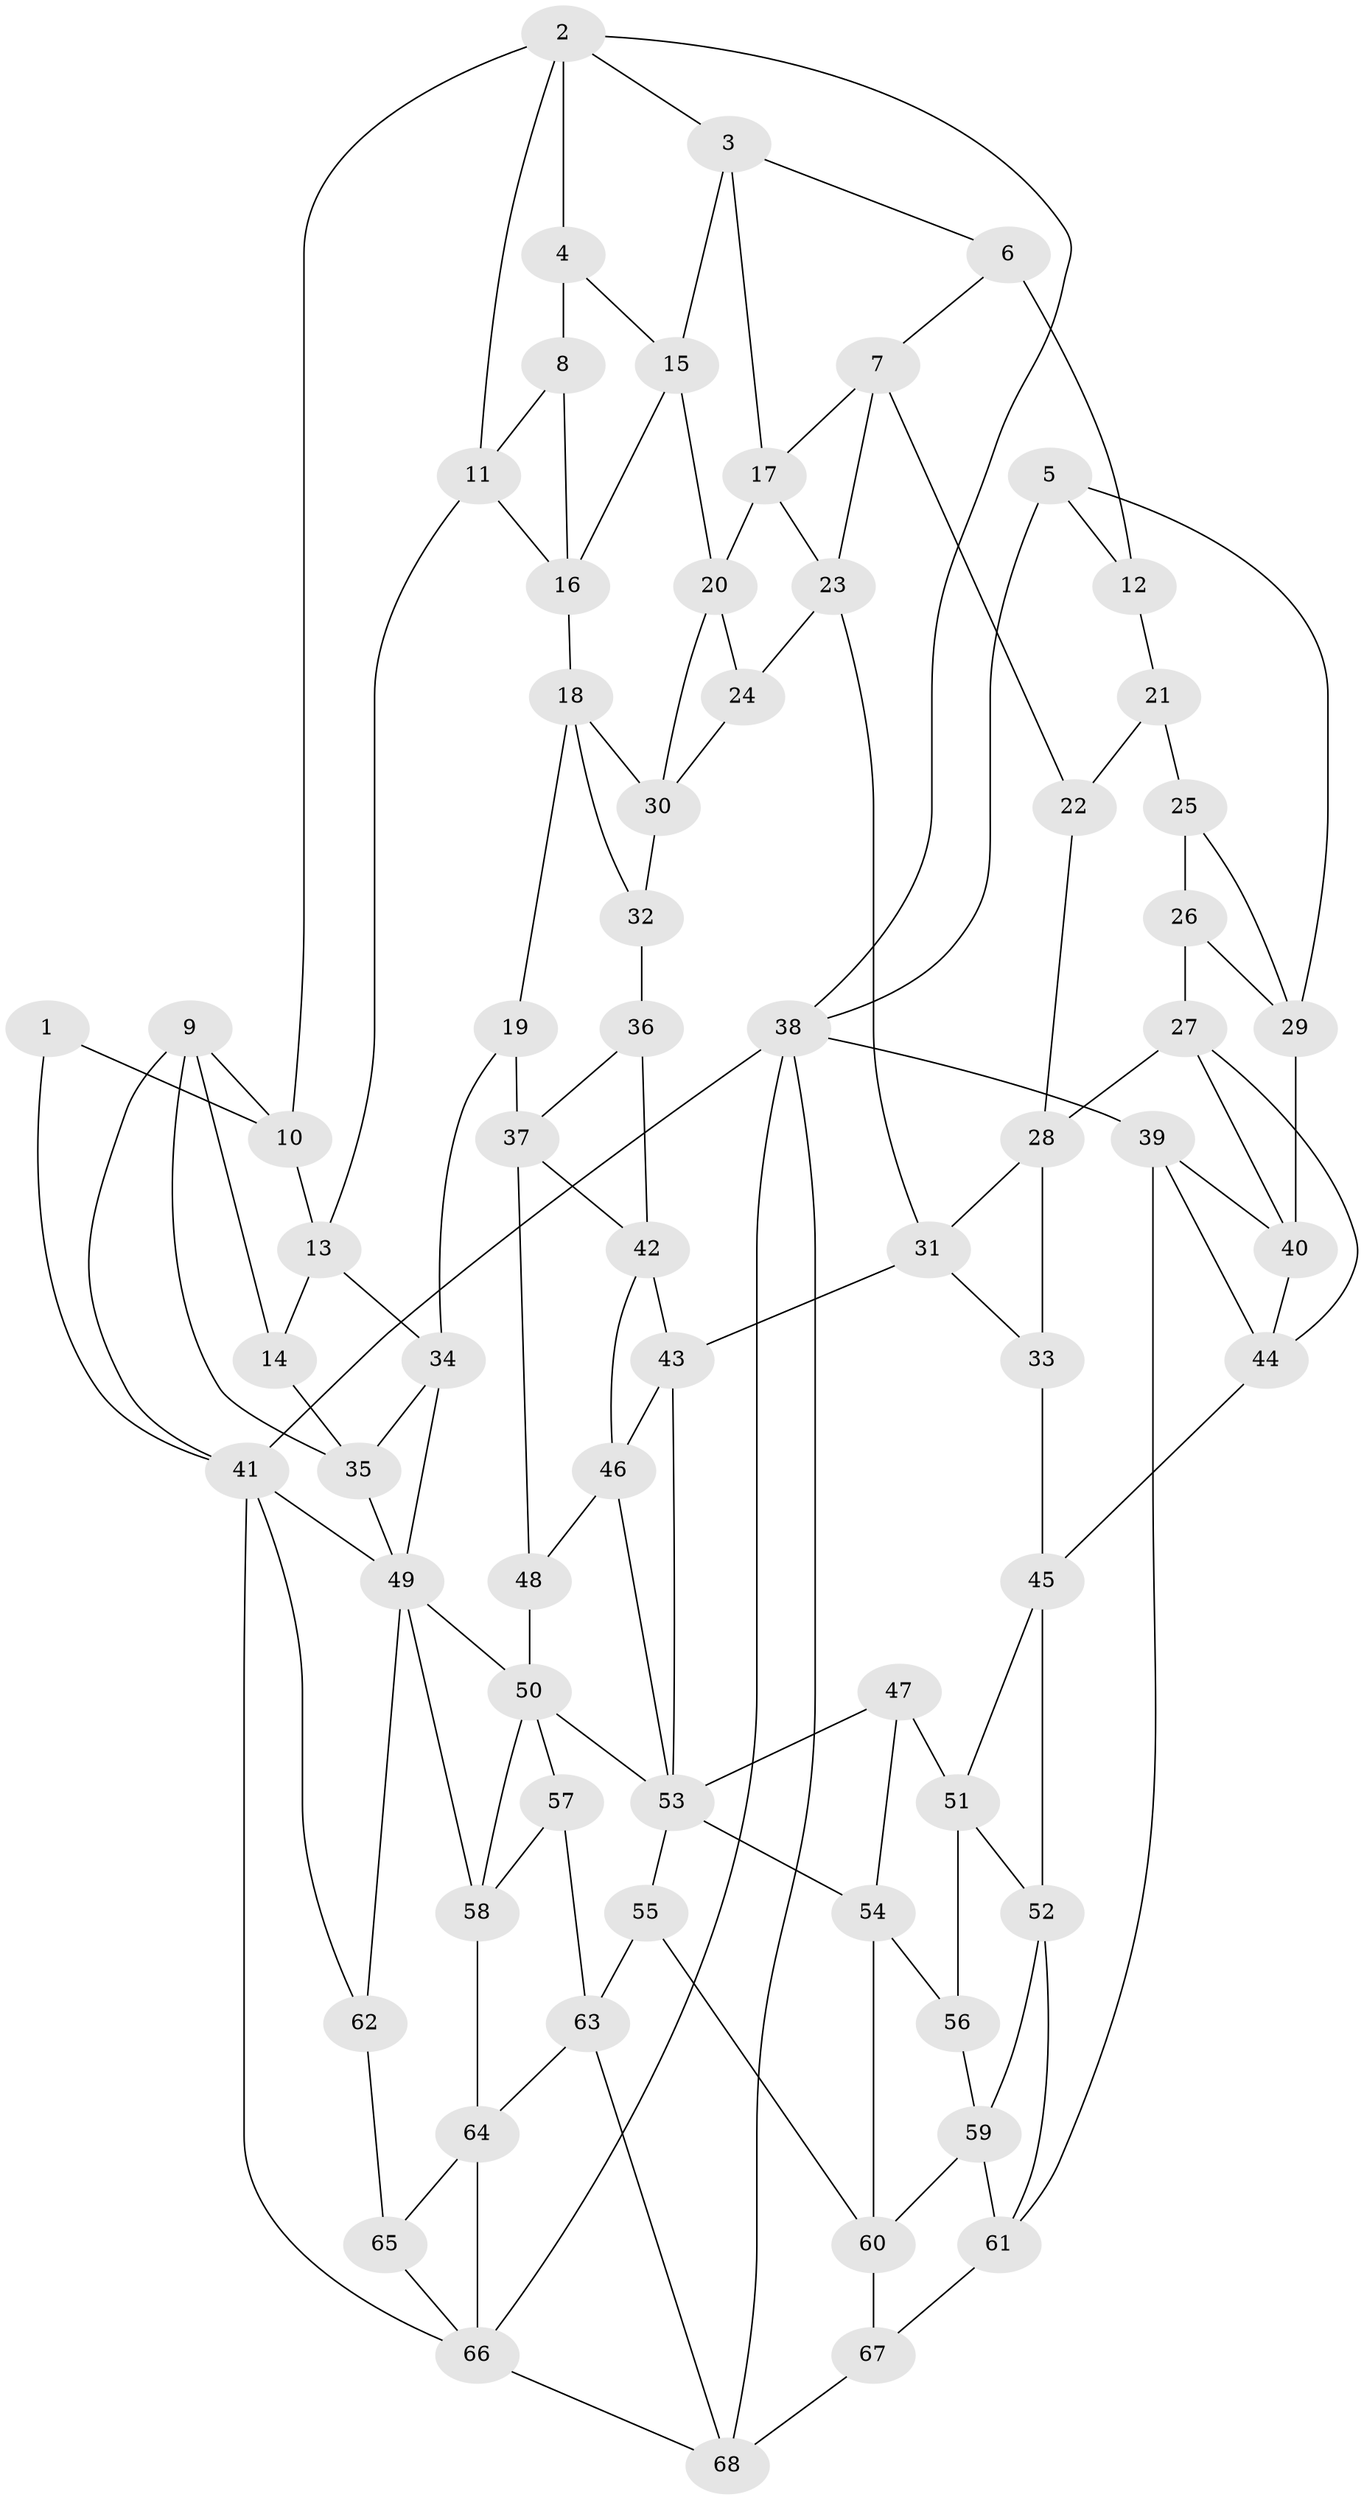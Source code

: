 // original degree distribution, {3: 0.014814814814814815, 4: 0.2518518518518518, 6: 0.22962962962962963, 5: 0.5037037037037037}
// Generated by graph-tools (version 1.1) at 2025/27/03/09/25 03:27:16]
// undirected, 68 vertices, 129 edges
graph export_dot {
graph [start="1"]
  node [color=gray90,style=filled];
  1;
  2;
  3;
  4;
  5;
  6;
  7;
  8;
  9;
  10;
  11;
  12;
  13;
  14;
  15;
  16;
  17;
  18;
  19;
  20;
  21;
  22;
  23;
  24;
  25;
  26;
  27;
  28;
  29;
  30;
  31;
  32;
  33;
  34;
  35;
  36;
  37;
  38;
  39;
  40;
  41;
  42;
  43;
  44;
  45;
  46;
  47;
  48;
  49;
  50;
  51;
  52;
  53;
  54;
  55;
  56;
  57;
  58;
  59;
  60;
  61;
  62;
  63;
  64;
  65;
  66;
  67;
  68;
  1 -- 10 [weight=1.0];
  1 -- 41 [weight=1.0];
  2 -- 3 [weight=1.0];
  2 -- 4 [weight=1.0];
  2 -- 10 [weight=1.0];
  2 -- 11 [weight=1.0];
  2 -- 38 [weight=1.0];
  3 -- 6 [weight=1.0];
  3 -- 15 [weight=1.0];
  3 -- 17 [weight=1.0];
  4 -- 8 [weight=2.0];
  4 -- 15 [weight=1.0];
  5 -- 12 [weight=1.0];
  5 -- 29 [weight=1.0];
  5 -- 38 [weight=1.0];
  6 -- 7 [weight=1.0];
  6 -- 12 [weight=2.0];
  7 -- 17 [weight=1.0];
  7 -- 22 [weight=1.0];
  7 -- 23 [weight=1.0];
  8 -- 11 [weight=1.0];
  8 -- 16 [weight=1.0];
  9 -- 10 [weight=1.0];
  9 -- 14 [weight=1.0];
  9 -- 35 [weight=1.0];
  9 -- 41 [weight=1.0];
  10 -- 13 [weight=1.0];
  11 -- 13 [weight=1.0];
  11 -- 16 [weight=1.0];
  12 -- 21 [weight=1.0];
  13 -- 14 [weight=1.0];
  13 -- 34 [weight=1.0];
  14 -- 35 [weight=1.0];
  15 -- 16 [weight=1.0];
  15 -- 20 [weight=1.0];
  16 -- 18 [weight=1.0];
  17 -- 20 [weight=1.0];
  17 -- 23 [weight=1.0];
  18 -- 19 [weight=1.0];
  18 -- 30 [weight=1.0];
  18 -- 32 [weight=1.0];
  19 -- 34 [weight=1.0];
  19 -- 37 [weight=1.0];
  20 -- 24 [weight=1.0];
  20 -- 30 [weight=1.0];
  21 -- 22 [weight=1.0];
  21 -- 25 [weight=2.0];
  22 -- 28 [weight=1.0];
  23 -- 24 [weight=1.0];
  23 -- 31 [weight=1.0];
  24 -- 30 [weight=1.0];
  25 -- 26 [weight=1.0];
  25 -- 29 [weight=1.0];
  26 -- 27 [weight=1.0];
  26 -- 29 [weight=1.0];
  27 -- 28 [weight=1.0];
  27 -- 40 [weight=1.0];
  27 -- 44 [weight=1.0];
  28 -- 31 [weight=1.0];
  28 -- 33 [weight=1.0];
  29 -- 40 [weight=1.0];
  30 -- 32 [weight=1.0];
  31 -- 33 [weight=1.0];
  31 -- 43 [weight=1.0];
  32 -- 36 [weight=2.0];
  33 -- 45 [weight=1.0];
  34 -- 35 [weight=1.0];
  34 -- 49 [weight=1.0];
  35 -- 49 [weight=1.0];
  36 -- 37 [weight=1.0];
  36 -- 42 [weight=1.0];
  37 -- 42 [weight=1.0];
  37 -- 48 [weight=1.0];
  38 -- 39 [weight=1.0];
  38 -- 41 [weight=1.0];
  38 -- 66 [weight=1.0];
  38 -- 68 [weight=1.0];
  39 -- 40 [weight=1.0];
  39 -- 44 [weight=1.0];
  39 -- 61 [weight=1.0];
  40 -- 44 [weight=1.0];
  41 -- 49 [weight=1.0];
  41 -- 62 [weight=1.0];
  41 -- 66 [weight=1.0];
  42 -- 43 [weight=1.0];
  42 -- 46 [weight=1.0];
  43 -- 46 [weight=1.0];
  43 -- 53 [weight=1.0];
  44 -- 45 [weight=1.0];
  45 -- 51 [weight=1.0];
  45 -- 52 [weight=1.0];
  46 -- 48 [weight=1.0];
  46 -- 53 [weight=1.0];
  47 -- 51 [weight=2.0];
  47 -- 53 [weight=1.0];
  47 -- 54 [weight=1.0];
  48 -- 50 [weight=2.0];
  49 -- 50 [weight=1.0];
  49 -- 58 [weight=1.0];
  49 -- 62 [weight=1.0];
  50 -- 53 [weight=1.0];
  50 -- 57 [weight=1.0];
  50 -- 58 [weight=1.0];
  51 -- 52 [weight=2.0];
  51 -- 56 [weight=1.0];
  52 -- 59 [weight=1.0];
  52 -- 61 [weight=1.0];
  53 -- 54 [weight=1.0];
  53 -- 55 [weight=1.0];
  54 -- 56 [weight=1.0];
  54 -- 60 [weight=1.0];
  55 -- 60 [weight=1.0];
  55 -- 63 [weight=1.0];
  56 -- 59 [weight=1.0];
  57 -- 58 [weight=1.0];
  57 -- 63 [weight=1.0];
  58 -- 64 [weight=1.0];
  59 -- 60 [weight=1.0];
  59 -- 61 [weight=1.0];
  60 -- 67 [weight=1.0];
  61 -- 67 [weight=1.0];
  62 -- 65 [weight=2.0];
  63 -- 64 [weight=1.0];
  63 -- 68 [weight=1.0];
  64 -- 65 [weight=1.0];
  64 -- 66 [weight=1.0];
  65 -- 66 [weight=1.0];
  66 -- 68 [weight=1.0];
  67 -- 68 [weight=1.0];
}
